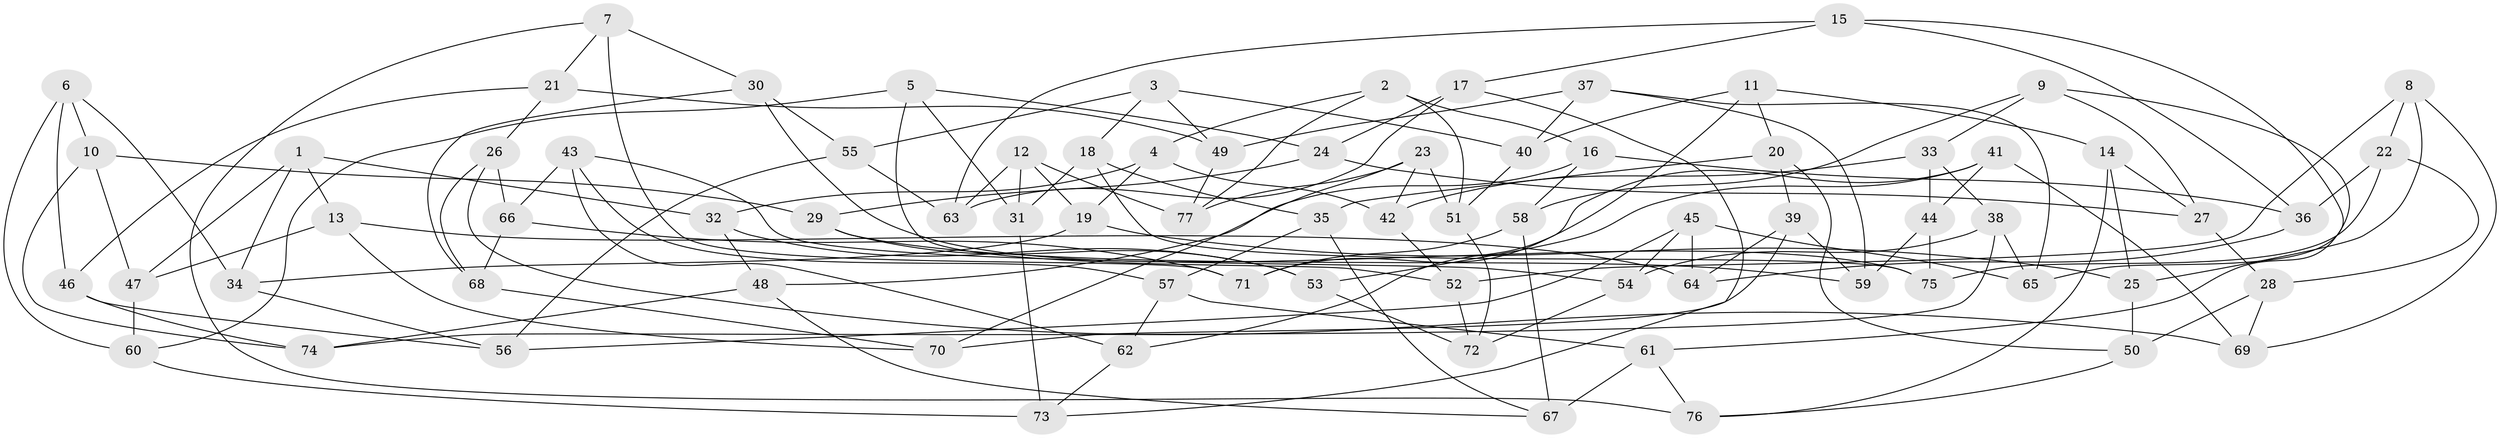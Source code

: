 // coarse degree distribution, {6: 0.5625, 4: 0.3541666666666667, 3: 0.041666666666666664, 5: 0.041666666666666664}
// Generated by graph-tools (version 1.1) at 2025/42/03/06/25 10:42:20]
// undirected, 77 vertices, 154 edges
graph export_dot {
graph [start="1"]
  node [color=gray90,style=filled];
  1;
  2;
  3;
  4;
  5;
  6;
  7;
  8;
  9;
  10;
  11;
  12;
  13;
  14;
  15;
  16;
  17;
  18;
  19;
  20;
  21;
  22;
  23;
  24;
  25;
  26;
  27;
  28;
  29;
  30;
  31;
  32;
  33;
  34;
  35;
  36;
  37;
  38;
  39;
  40;
  41;
  42;
  43;
  44;
  45;
  46;
  47;
  48;
  49;
  50;
  51;
  52;
  53;
  54;
  55;
  56;
  57;
  58;
  59;
  60;
  61;
  62;
  63;
  64;
  65;
  66;
  67;
  68;
  69;
  70;
  71;
  72;
  73;
  74;
  75;
  76;
  77;
  1 -- 13;
  1 -- 34;
  1 -- 47;
  1 -- 32;
  2 -- 16;
  2 -- 4;
  2 -- 51;
  2 -- 77;
  3 -- 40;
  3 -- 55;
  3 -- 18;
  3 -- 49;
  4 -- 42;
  4 -- 32;
  4 -- 19;
  5 -- 31;
  5 -- 60;
  5 -- 24;
  5 -- 52;
  6 -- 46;
  6 -- 10;
  6 -- 60;
  6 -- 34;
  7 -- 30;
  7 -- 21;
  7 -- 71;
  7 -- 76;
  8 -- 52;
  8 -- 69;
  8 -- 25;
  8 -- 22;
  9 -- 27;
  9 -- 58;
  9 -- 33;
  9 -- 61;
  10 -- 47;
  10 -- 74;
  10 -- 29;
  11 -- 62;
  11 -- 14;
  11 -- 40;
  11 -- 20;
  12 -- 31;
  12 -- 63;
  12 -- 77;
  12 -- 19;
  13 -- 70;
  13 -- 64;
  13 -- 47;
  14 -- 76;
  14 -- 25;
  14 -- 27;
  15 -- 65;
  15 -- 63;
  15 -- 36;
  15 -- 17;
  16 -- 58;
  16 -- 36;
  16 -- 48;
  17 -- 73;
  17 -- 63;
  17 -- 24;
  18 -- 31;
  18 -- 35;
  18 -- 75;
  19 -- 34;
  19 -- 25;
  20 -- 39;
  20 -- 35;
  20 -- 50;
  21 -- 26;
  21 -- 46;
  21 -- 49;
  22 -- 36;
  22 -- 75;
  22 -- 28;
  23 -- 42;
  23 -- 70;
  23 -- 51;
  23 -- 77;
  24 -- 27;
  24 -- 29;
  25 -- 50;
  26 -- 69;
  26 -- 68;
  26 -- 66;
  27 -- 28;
  28 -- 69;
  28 -- 50;
  29 -- 53;
  29 -- 59;
  30 -- 75;
  30 -- 55;
  30 -- 68;
  31 -- 73;
  32 -- 48;
  32 -- 53;
  33 -- 38;
  33 -- 42;
  33 -- 44;
  34 -- 56;
  35 -- 57;
  35 -- 67;
  36 -- 64;
  37 -- 49;
  37 -- 59;
  37 -- 65;
  37 -- 40;
  38 -- 74;
  38 -- 54;
  38 -- 65;
  39 -- 70;
  39 -- 64;
  39 -- 59;
  40 -- 51;
  41 -- 71;
  41 -- 44;
  41 -- 53;
  41 -- 69;
  42 -- 52;
  43 -- 54;
  43 -- 57;
  43 -- 66;
  43 -- 62;
  44 -- 75;
  44 -- 59;
  45 -- 56;
  45 -- 65;
  45 -- 64;
  45 -- 54;
  46 -- 56;
  46 -- 74;
  47 -- 60;
  48 -- 74;
  48 -- 67;
  49 -- 77;
  50 -- 76;
  51 -- 72;
  52 -- 72;
  53 -- 72;
  54 -- 72;
  55 -- 56;
  55 -- 63;
  57 -- 62;
  57 -- 61;
  58 -- 71;
  58 -- 67;
  60 -- 73;
  61 -- 76;
  61 -- 67;
  62 -- 73;
  66 -- 71;
  66 -- 68;
  68 -- 70;
}
